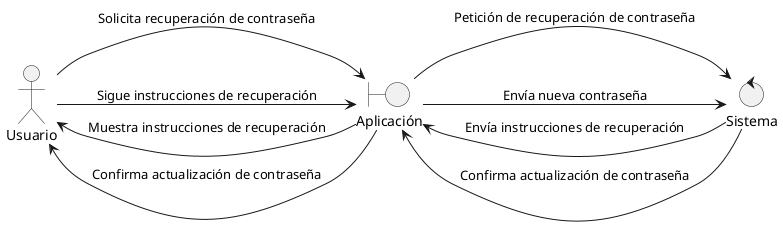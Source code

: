 @startuml
left to right direction
actor Usuario as U
boundary "Aplicación" as App
control "Sistema" as S

U --> App: Solicita recuperación de contraseña
App --> S: Petición de recuperación de contraseña
S --> App: Envía instrucciones de recuperación
App --> U: Muestra instrucciones de recuperación
U --> App: Sigue instrucciones de recuperación
App --> S: Envía nueva contraseña
S --> App: Confirma actualización de contraseña
App --> U: Confirma actualización de contraseña

@enduml